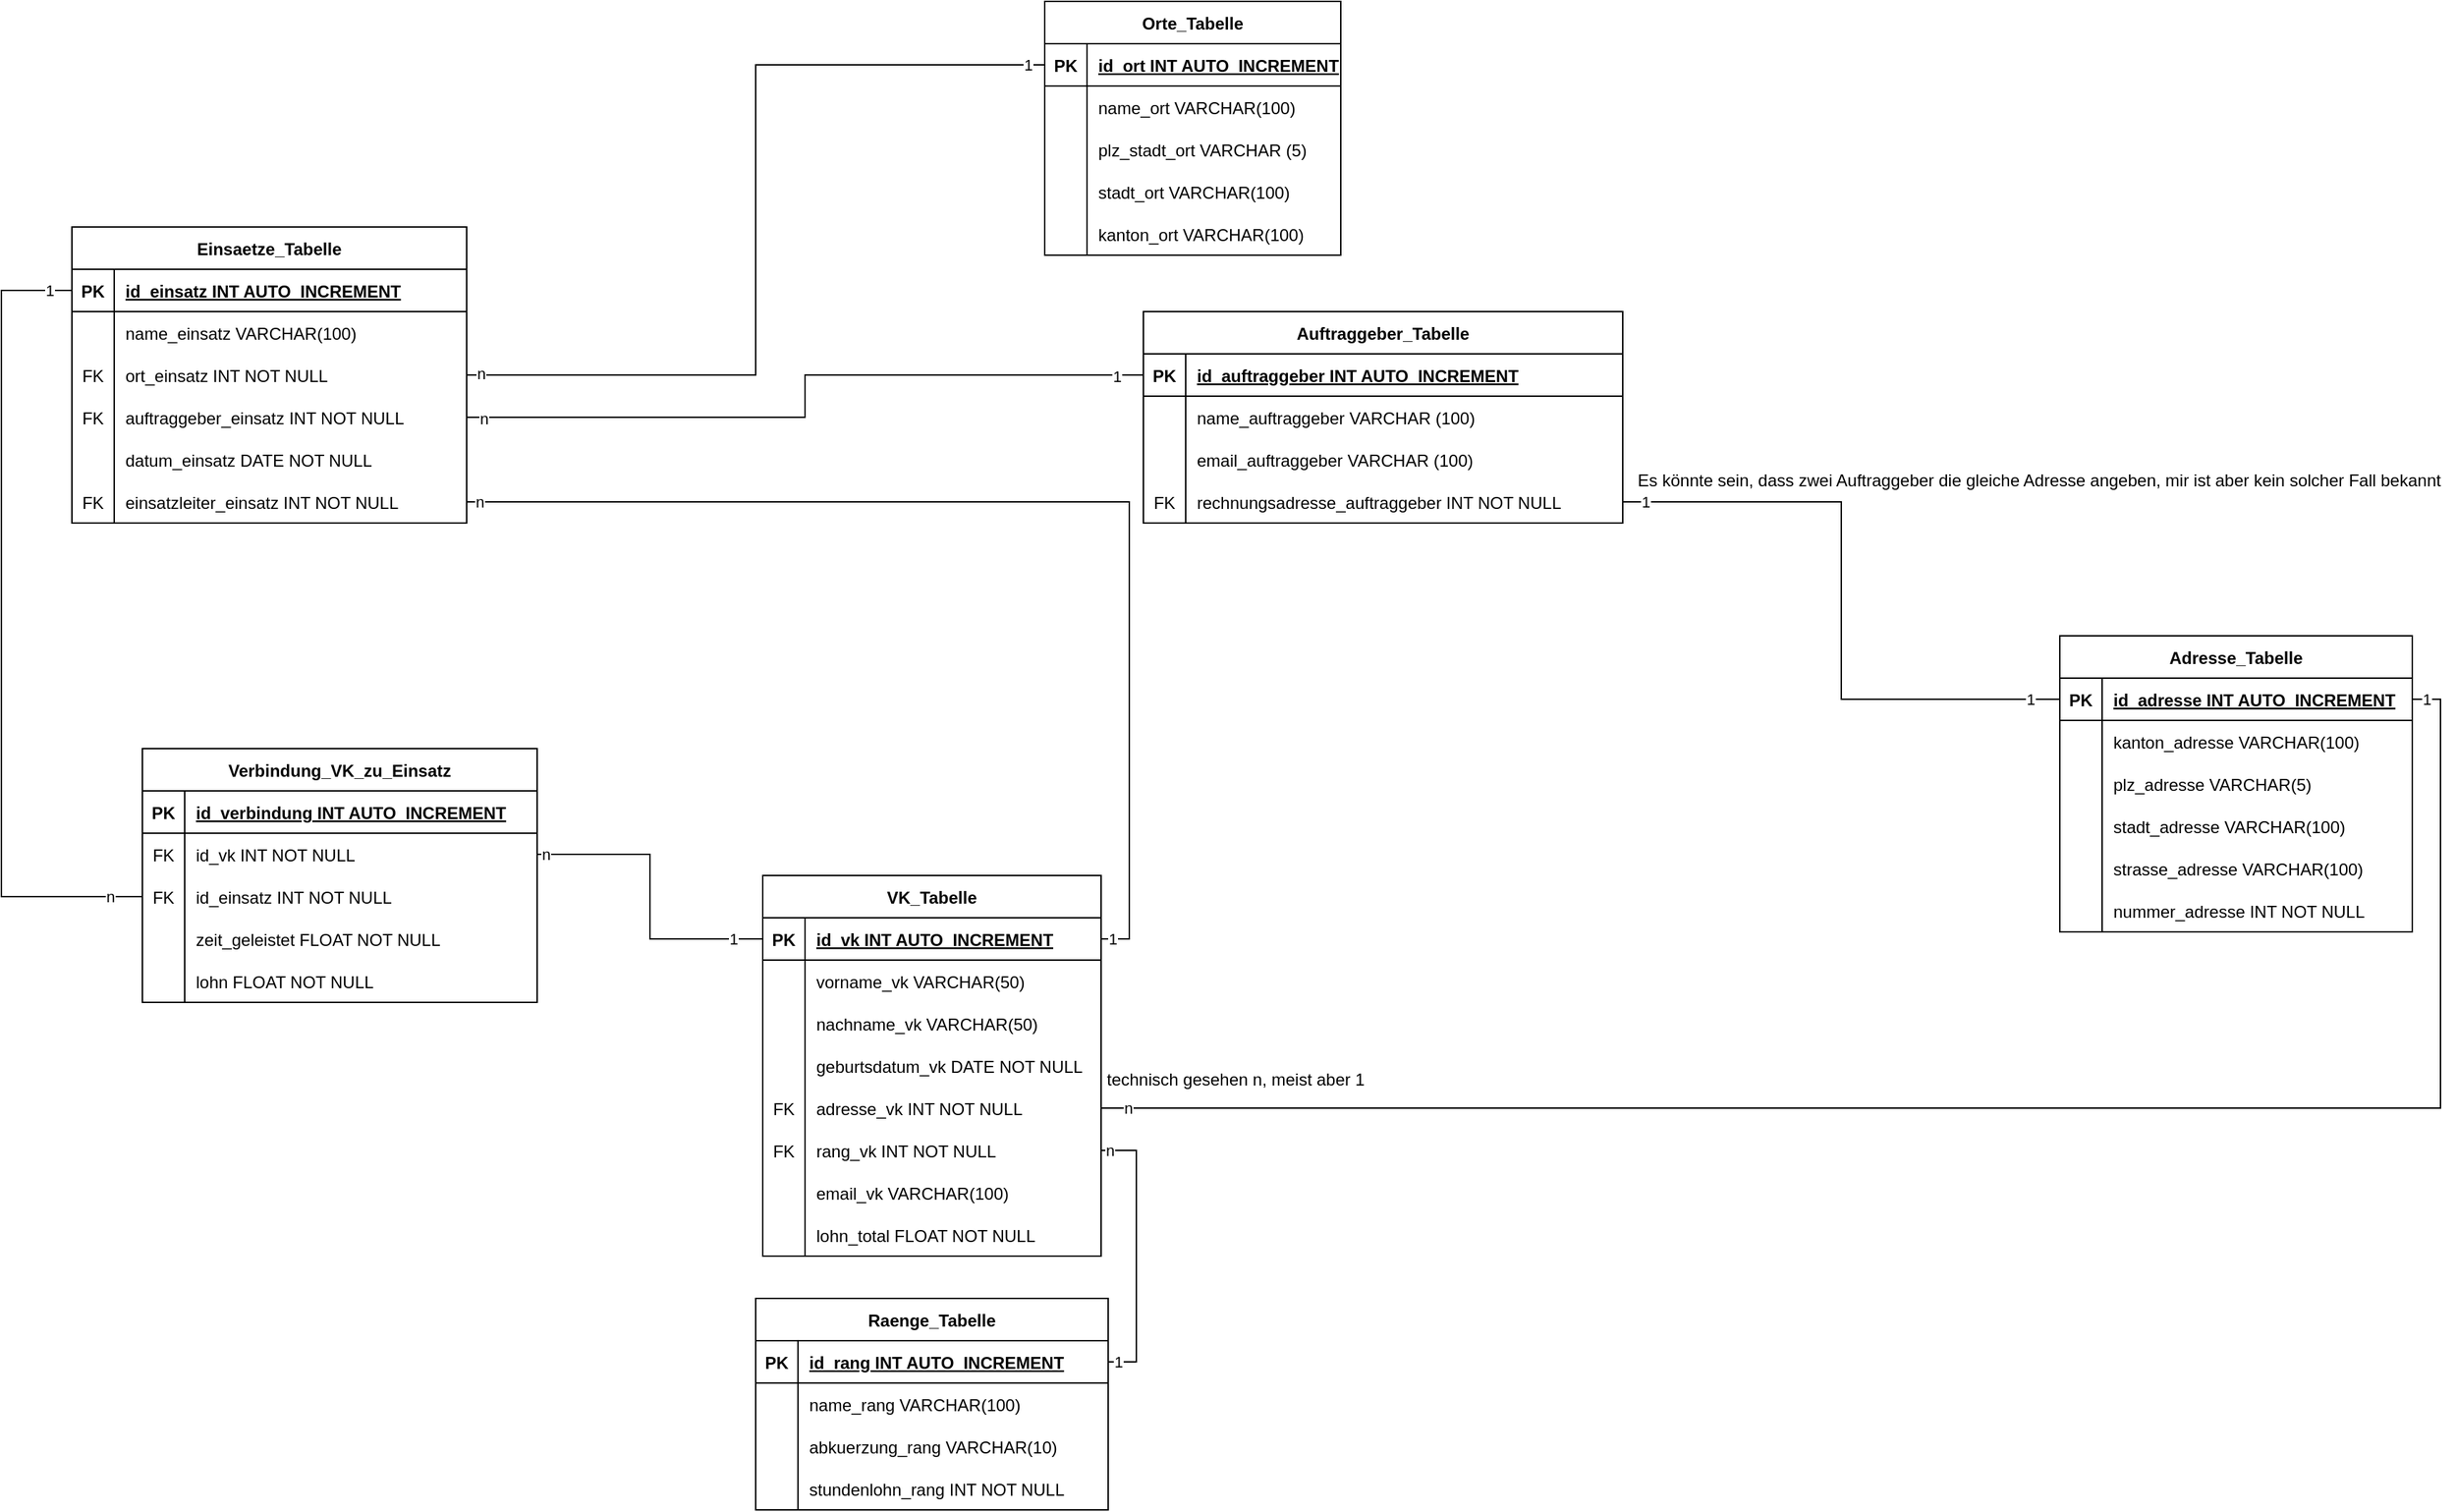 <mxfile version="20.6.1" type="device"><diagram id="R2lEEEUBdFMjLlhIrx00" name="Page-1"><mxGraphModel dx="1422" dy="794" grid="1" gridSize="10" guides="1" tooltips="1" connect="1" arrows="1" fold="1" page="1" pageScale="1" pageWidth="4681" pageHeight="3300" math="0" shadow="0" extFonts="Permanent Marker^https://fonts.googleapis.com/css?family=Permanent+Marker"><root><mxCell id="0"/><mxCell id="1" parent="0"/><mxCell id="id23W13B1p6ugP3tSp5j-1" value="Einsaetze_Tabelle" style="shape=table;startSize=30;container=1;collapsible=1;childLayout=tableLayout;fixedRows=1;rowLines=0;fontStyle=1;align=center;resizeLast=1;" parent="1" vertex="1"><mxGeometry x="140" y="570" width="280" height="210" as="geometry"/></mxCell><mxCell id="id23W13B1p6ugP3tSp5j-2" value="" style="shape=tableRow;horizontal=0;startSize=0;swimlaneHead=0;swimlaneBody=0;fillColor=none;collapsible=0;dropTarget=0;points=[[0,0.5],[1,0.5]];portConstraint=eastwest;top=0;left=0;right=0;bottom=1;" parent="id23W13B1p6ugP3tSp5j-1" vertex="1"><mxGeometry y="30" width="280" height="30" as="geometry"/></mxCell><mxCell id="id23W13B1p6ugP3tSp5j-3" value="PK" style="shape=partialRectangle;connectable=0;fillColor=none;top=0;left=0;bottom=0;right=0;fontStyle=1;overflow=hidden;" parent="id23W13B1p6ugP3tSp5j-2" vertex="1"><mxGeometry width="30" height="30" as="geometry"><mxRectangle width="30" height="30" as="alternateBounds"/></mxGeometry></mxCell><mxCell id="id23W13B1p6ugP3tSp5j-4" value="id_einsatz INT AUTO_INCREMENT" style="shape=partialRectangle;connectable=0;fillColor=none;top=0;left=0;bottom=0;right=0;align=left;spacingLeft=6;fontStyle=5;overflow=hidden;" parent="id23W13B1p6ugP3tSp5j-2" vertex="1"><mxGeometry x="30" width="250" height="30" as="geometry"><mxRectangle width="250" height="30" as="alternateBounds"/></mxGeometry></mxCell><mxCell id="id23W13B1p6ugP3tSp5j-5" value="" style="shape=tableRow;horizontal=0;startSize=0;swimlaneHead=0;swimlaneBody=0;fillColor=none;collapsible=0;dropTarget=0;points=[[0,0.5],[1,0.5]];portConstraint=eastwest;top=0;left=0;right=0;bottom=0;" parent="id23W13B1p6ugP3tSp5j-1" vertex="1"><mxGeometry y="60" width="280" height="30" as="geometry"/></mxCell><mxCell id="id23W13B1p6ugP3tSp5j-6" value="" style="shape=partialRectangle;connectable=0;fillColor=none;top=0;left=0;bottom=0;right=0;editable=1;overflow=hidden;" parent="id23W13B1p6ugP3tSp5j-5" vertex="1"><mxGeometry width="30" height="30" as="geometry"><mxRectangle width="30" height="30" as="alternateBounds"/></mxGeometry></mxCell><mxCell id="id23W13B1p6ugP3tSp5j-7" value="name_einsatz VARCHAR(100)" style="shape=partialRectangle;connectable=0;fillColor=none;top=0;left=0;bottom=0;right=0;align=left;spacingLeft=6;overflow=hidden;" parent="id23W13B1p6ugP3tSp5j-5" vertex="1"><mxGeometry x="30" width="250" height="30" as="geometry"><mxRectangle width="250" height="30" as="alternateBounds"/></mxGeometry></mxCell><mxCell id="id23W13B1p6ugP3tSp5j-8" value="" style="shape=tableRow;horizontal=0;startSize=0;swimlaneHead=0;swimlaneBody=0;fillColor=none;collapsible=0;dropTarget=0;points=[[0,0.5],[1,0.5]];portConstraint=eastwest;top=0;left=0;right=0;bottom=0;" parent="id23W13B1p6ugP3tSp5j-1" vertex="1"><mxGeometry y="90" width="280" height="30" as="geometry"/></mxCell><mxCell id="id23W13B1p6ugP3tSp5j-9" value="FK" style="shape=partialRectangle;connectable=0;fillColor=none;top=0;left=0;bottom=0;right=0;editable=1;overflow=hidden;" parent="id23W13B1p6ugP3tSp5j-8" vertex="1"><mxGeometry width="30" height="30" as="geometry"><mxRectangle width="30" height="30" as="alternateBounds"/></mxGeometry></mxCell><mxCell id="id23W13B1p6ugP3tSp5j-10" value="ort_einsatz INT NOT NULL" style="shape=partialRectangle;connectable=0;fillColor=none;top=0;left=0;bottom=0;right=0;align=left;spacingLeft=6;overflow=hidden;" parent="id23W13B1p6ugP3tSp5j-8" vertex="1"><mxGeometry x="30" width="250" height="30" as="geometry"><mxRectangle width="250" height="30" as="alternateBounds"/></mxGeometry></mxCell><mxCell id="id23W13B1p6ugP3tSp5j-11" value="" style="shape=tableRow;horizontal=0;startSize=0;swimlaneHead=0;swimlaneBody=0;fillColor=none;collapsible=0;dropTarget=0;points=[[0,0.5],[1,0.5]];portConstraint=eastwest;top=0;left=0;right=0;bottom=0;" parent="id23W13B1p6ugP3tSp5j-1" vertex="1"><mxGeometry y="120" width="280" height="30" as="geometry"/></mxCell><mxCell id="id23W13B1p6ugP3tSp5j-12" value="FK" style="shape=partialRectangle;connectable=0;fillColor=none;top=0;left=0;bottom=0;right=0;editable=1;overflow=hidden;" parent="id23W13B1p6ugP3tSp5j-11" vertex="1"><mxGeometry width="30" height="30" as="geometry"><mxRectangle width="30" height="30" as="alternateBounds"/></mxGeometry></mxCell><mxCell id="id23W13B1p6ugP3tSp5j-13" value="auftraggeber_einsatz INT NOT NULL" style="shape=partialRectangle;connectable=0;fillColor=none;top=0;left=0;bottom=0;right=0;align=left;spacingLeft=6;overflow=hidden;" parent="id23W13B1p6ugP3tSp5j-11" vertex="1"><mxGeometry x="30" width="250" height="30" as="geometry"><mxRectangle width="250" height="30" as="alternateBounds"/></mxGeometry></mxCell><mxCell id="id23W13B1p6ugP3tSp5j-30" value="" style="shape=tableRow;horizontal=0;startSize=0;swimlaneHead=0;swimlaneBody=0;fillColor=none;collapsible=0;dropTarget=0;points=[[0,0.5],[1,0.5]];portConstraint=eastwest;top=0;left=0;right=0;bottom=0;" parent="id23W13B1p6ugP3tSp5j-1" vertex="1"><mxGeometry y="150" width="280" height="30" as="geometry"/></mxCell><mxCell id="id23W13B1p6ugP3tSp5j-31" value="" style="shape=partialRectangle;connectable=0;fillColor=none;top=0;left=0;bottom=0;right=0;editable=1;overflow=hidden;" parent="id23W13B1p6ugP3tSp5j-30" vertex="1"><mxGeometry width="30" height="30" as="geometry"><mxRectangle width="30" height="30" as="alternateBounds"/></mxGeometry></mxCell><mxCell id="id23W13B1p6ugP3tSp5j-32" value="datum_einsatz DATE NOT NULL" style="shape=partialRectangle;connectable=0;fillColor=none;top=0;left=0;bottom=0;right=0;align=left;spacingLeft=6;overflow=hidden;" parent="id23W13B1p6ugP3tSp5j-30" vertex="1"><mxGeometry x="30" width="250" height="30" as="geometry"><mxRectangle width="250" height="30" as="alternateBounds"/></mxGeometry></mxCell><mxCell id="Qozk7kuyaRTu1K6FGJKb-1" value="" style="shape=tableRow;horizontal=0;startSize=0;swimlaneHead=0;swimlaneBody=0;fillColor=none;collapsible=0;dropTarget=0;points=[[0,0.5],[1,0.5]];portConstraint=eastwest;top=0;left=0;right=0;bottom=0;" parent="id23W13B1p6ugP3tSp5j-1" vertex="1"><mxGeometry y="180" width="280" height="30" as="geometry"/></mxCell><mxCell id="Qozk7kuyaRTu1K6FGJKb-2" value="FK" style="shape=partialRectangle;connectable=0;fillColor=none;top=0;left=0;bottom=0;right=0;editable=1;overflow=hidden;" parent="Qozk7kuyaRTu1K6FGJKb-1" vertex="1"><mxGeometry width="30" height="30" as="geometry"><mxRectangle width="30" height="30" as="alternateBounds"/></mxGeometry></mxCell><mxCell id="Qozk7kuyaRTu1K6FGJKb-3" value="einsatzleiter_einsatz INT NOT NULL" style="shape=partialRectangle;connectable=0;fillColor=none;top=0;left=0;bottom=0;right=0;align=left;spacingLeft=6;overflow=hidden;" parent="Qozk7kuyaRTu1K6FGJKb-1" vertex="1"><mxGeometry x="30" width="250" height="30" as="geometry"><mxRectangle width="250" height="30" as="alternateBounds"/></mxGeometry></mxCell><mxCell id="id23W13B1p6ugP3tSp5j-14" value="Orte_Tabelle" style="shape=table;startSize=30;container=1;collapsible=1;childLayout=tableLayout;fixedRows=1;rowLines=0;fontStyle=1;align=center;resizeLast=1;" parent="1" vertex="1"><mxGeometry x="830" y="410" width="210" height="180" as="geometry"/></mxCell><mxCell id="id23W13B1p6ugP3tSp5j-15" value="" style="shape=tableRow;horizontal=0;startSize=0;swimlaneHead=0;swimlaneBody=0;fillColor=none;collapsible=0;dropTarget=0;points=[[0,0.5],[1,0.5]];portConstraint=eastwest;top=0;left=0;right=0;bottom=1;" parent="id23W13B1p6ugP3tSp5j-14" vertex="1"><mxGeometry y="30" width="210" height="30" as="geometry"/></mxCell><mxCell id="id23W13B1p6ugP3tSp5j-16" value="PK" style="shape=partialRectangle;connectable=0;fillColor=none;top=0;left=0;bottom=0;right=0;fontStyle=1;overflow=hidden;" parent="id23W13B1p6ugP3tSp5j-15" vertex="1"><mxGeometry width="30" height="30" as="geometry"><mxRectangle width="30" height="30" as="alternateBounds"/></mxGeometry></mxCell><mxCell id="id23W13B1p6ugP3tSp5j-17" value="id_ort INT AUTO_INCREMENT" style="shape=partialRectangle;connectable=0;fillColor=none;top=0;left=0;bottom=0;right=0;align=left;spacingLeft=6;fontStyle=5;overflow=hidden;" parent="id23W13B1p6ugP3tSp5j-15" vertex="1"><mxGeometry x="30" width="180" height="30" as="geometry"><mxRectangle width="180" height="30" as="alternateBounds"/></mxGeometry></mxCell><mxCell id="id23W13B1p6ugP3tSp5j-18" value="" style="shape=tableRow;horizontal=0;startSize=0;swimlaneHead=0;swimlaneBody=0;fillColor=none;collapsible=0;dropTarget=0;points=[[0,0.5],[1,0.5]];portConstraint=eastwest;top=0;left=0;right=0;bottom=0;" parent="id23W13B1p6ugP3tSp5j-14" vertex="1"><mxGeometry y="60" width="210" height="30" as="geometry"/></mxCell><mxCell id="id23W13B1p6ugP3tSp5j-19" value="" style="shape=partialRectangle;connectable=0;fillColor=none;top=0;left=0;bottom=0;right=0;editable=1;overflow=hidden;" parent="id23W13B1p6ugP3tSp5j-18" vertex="1"><mxGeometry width="30" height="30" as="geometry"><mxRectangle width="30" height="30" as="alternateBounds"/></mxGeometry></mxCell><mxCell id="id23W13B1p6ugP3tSp5j-20" value="name_ort VARCHAR(100)" style="shape=partialRectangle;connectable=0;fillColor=none;top=0;left=0;bottom=0;right=0;align=left;spacingLeft=6;overflow=hidden;" parent="id23W13B1p6ugP3tSp5j-18" vertex="1"><mxGeometry x="30" width="180" height="30" as="geometry"><mxRectangle width="180" height="30" as="alternateBounds"/></mxGeometry></mxCell><mxCell id="jAB78YDKoBxmfqItkRWe-43" value="" style="shape=tableRow;horizontal=0;startSize=0;swimlaneHead=0;swimlaneBody=0;fillColor=none;collapsible=0;dropTarget=0;points=[[0,0.5],[1,0.5]];portConstraint=eastwest;top=0;left=0;right=0;bottom=0;" parent="id23W13B1p6ugP3tSp5j-14" vertex="1"><mxGeometry y="90" width="210" height="30" as="geometry"/></mxCell><mxCell id="jAB78YDKoBxmfqItkRWe-44" value="" style="shape=partialRectangle;connectable=0;fillColor=none;top=0;left=0;bottom=0;right=0;editable=1;overflow=hidden;" parent="jAB78YDKoBxmfqItkRWe-43" vertex="1"><mxGeometry width="30" height="30" as="geometry"><mxRectangle width="30" height="30" as="alternateBounds"/></mxGeometry></mxCell><mxCell id="jAB78YDKoBxmfqItkRWe-45" value="plz_stadt_ort VARCHAR (5)" style="shape=partialRectangle;connectable=0;fillColor=none;top=0;left=0;bottom=0;right=0;align=left;spacingLeft=6;overflow=hidden;" parent="jAB78YDKoBxmfqItkRWe-43" vertex="1"><mxGeometry x="30" width="180" height="30" as="geometry"><mxRectangle width="180" height="30" as="alternateBounds"/></mxGeometry></mxCell><mxCell id="id23W13B1p6ugP3tSp5j-21" value="" style="shape=tableRow;horizontal=0;startSize=0;swimlaneHead=0;swimlaneBody=0;fillColor=none;collapsible=0;dropTarget=0;points=[[0,0.5],[1,0.5]];portConstraint=eastwest;top=0;left=0;right=0;bottom=0;" parent="id23W13B1p6ugP3tSp5j-14" vertex="1"><mxGeometry y="120" width="210" height="30" as="geometry"/></mxCell><mxCell id="id23W13B1p6ugP3tSp5j-22" value="" style="shape=partialRectangle;connectable=0;fillColor=none;top=0;left=0;bottom=0;right=0;editable=1;overflow=hidden;" parent="id23W13B1p6ugP3tSp5j-21" vertex="1"><mxGeometry width="30" height="30" as="geometry"><mxRectangle width="30" height="30" as="alternateBounds"/></mxGeometry></mxCell><mxCell id="id23W13B1p6ugP3tSp5j-23" value="stadt_ort VARCHAR(100)" style="shape=partialRectangle;connectable=0;fillColor=none;top=0;left=0;bottom=0;right=0;align=left;spacingLeft=6;overflow=hidden;" parent="id23W13B1p6ugP3tSp5j-21" vertex="1"><mxGeometry x="30" width="180" height="30" as="geometry"><mxRectangle width="180" height="30" as="alternateBounds"/></mxGeometry></mxCell><mxCell id="id23W13B1p6ugP3tSp5j-24" value="" style="shape=tableRow;horizontal=0;startSize=0;swimlaneHead=0;swimlaneBody=0;fillColor=none;collapsible=0;dropTarget=0;points=[[0,0.5],[1,0.5]];portConstraint=eastwest;top=0;left=0;right=0;bottom=0;" parent="id23W13B1p6ugP3tSp5j-14" vertex="1"><mxGeometry y="150" width="210" height="30" as="geometry"/></mxCell><mxCell id="id23W13B1p6ugP3tSp5j-25" value="" style="shape=partialRectangle;connectable=0;fillColor=none;top=0;left=0;bottom=0;right=0;editable=1;overflow=hidden;" parent="id23W13B1p6ugP3tSp5j-24" vertex="1"><mxGeometry width="30" height="30" as="geometry"><mxRectangle width="30" height="30" as="alternateBounds"/></mxGeometry></mxCell><mxCell id="id23W13B1p6ugP3tSp5j-26" value="kanton_ort VARCHAR(100)" style="shape=partialRectangle;connectable=0;fillColor=none;top=0;left=0;bottom=0;right=0;align=left;spacingLeft=6;overflow=hidden;" parent="id23W13B1p6ugP3tSp5j-24" vertex="1"><mxGeometry x="30" width="180" height="30" as="geometry"><mxRectangle width="180" height="30" as="alternateBounds"/></mxGeometry></mxCell><mxCell id="id23W13B1p6ugP3tSp5j-33" value="Auftraggeber_Tabelle" style="shape=table;startSize=30;container=1;collapsible=1;childLayout=tableLayout;fixedRows=1;rowLines=0;fontStyle=1;align=center;resizeLast=1;" parent="1" vertex="1"><mxGeometry x="900" y="630" width="340" height="150" as="geometry"/></mxCell><mxCell id="id23W13B1p6ugP3tSp5j-34" value="" style="shape=tableRow;horizontal=0;startSize=0;swimlaneHead=0;swimlaneBody=0;fillColor=none;collapsible=0;dropTarget=0;points=[[0,0.5],[1,0.5]];portConstraint=eastwest;top=0;left=0;right=0;bottom=1;" parent="id23W13B1p6ugP3tSp5j-33" vertex="1"><mxGeometry y="30" width="340" height="30" as="geometry"/></mxCell><mxCell id="id23W13B1p6ugP3tSp5j-35" value="PK" style="shape=partialRectangle;connectable=0;fillColor=none;top=0;left=0;bottom=0;right=0;fontStyle=1;overflow=hidden;" parent="id23W13B1p6ugP3tSp5j-34" vertex="1"><mxGeometry width="30" height="30" as="geometry"><mxRectangle width="30" height="30" as="alternateBounds"/></mxGeometry></mxCell><mxCell id="id23W13B1p6ugP3tSp5j-36" value="id_auftraggeber INT AUTO_INCREMENT" style="shape=partialRectangle;connectable=0;fillColor=none;top=0;left=0;bottom=0;right=0;align=left;spacingLeft=6;fontStyle=5;overflow=hidden;" parent="id23W13B1p6ugP3tSp5j-34" vertex="1"><mxGeometry x="30" width="310" height="30" as="geometry"><mxRectangle width="310" height="30" as="alternateBounds"/></mxGeometry></mxCell><mxCell id="id23W13B1p6ugP3tSp5j-37" value="" style="shape=tableRow;horizontal=0;startSize=0;swimlaneHead=0;swimlaneBody=0;fillColor=none;collapsible=0;dropTarget=0;points=[[0,0.5],[1,0.5]];portConstraint=eastwest;top=0;left=0;right=0;bottom=0;" parent="id23W13B1p6ugP3tSp5j-33" vertex="1"><mxGeometry y="60" width="340" height="30" as="geometry"/></mxCell><mxCell id="id23W13B1p6ugP3tSp5j-38" value="" style="shape=partialRectangle;connectable=0;fillColor=none;top=0;left=0;bottom=0;right=0;editable=1;overflow=hidden;" parent="id23W13B1p6ugP3tSp5j-37" vertex="1"><mxGeometry width="30" height="30" as="geometry"><mxRectangle width="30" height="30" as="alternateBounds"/></mxGeometry></mxCell><mxCell id="id23W13B1p6ugP3tSp5j-39" value="name_auftraggeber VARCHAR (100)" style="shape=partialRectangle;connectable=0;fillColor=none;top=0;left=0;bottom=0;right=0;align=left;spacingLeft=6;overflow=hidden;" parent="id23W13B1p6ugP3tSp5j-37" vertex="1"><mxGeometry x="30" width="310" height="30" as="geometry"><mxRectangle width="310" height="30" as="alternateBounds"/></mxGeometry></mxCell><mxCell id="id23W13B1p6ugP3tSp5j-40" value="" style="shape=tableRow;horizontal=0;startSize=0;swimlaneHead=0;swimlaneBody=0;fillColor=none;collapsible=0;dropTarget=0;points=[[0,0.5],[1,0.5]];portConstraint=eastwest;top=0;left=0;right=0;bottom=0;" parent="id23W13B1p6ugP3tSp5j-33" vertex="1"><mxGeometry y="90" width="340" height="30" as="geometry"/></mxCell><mxCell id="id23W13B1p6ugP3tSp5j-41" value="" style="shape=partialRectangle;connectable=0;fillColor=none;top=0;left=0;bottom=0;right=0;editable=1;overflow=hidden;" parent="id23W13B1p6ugP3tSp5j-40" vertex="1"><mxGeometry width="30" height="30" as="geometry"><mxRectangle width="30" height="30" as="alternateBounds"/></mxGeometry></mxCell><mxCell id="id23W13B1p6ugP3tSp5j-42" value="email_auftraggeber VARCHAR (100)" style="shape=partialRectangle;connectable=0;fillColor=none;top=0;left=0;bottom=0;right=0;align=left;spacingLeft=6;overflow=hidden;" parent="id23W13B1p6ugP3tSp5j-40" vertex="1"><mxGeometry x="30" width="310" height="30" as="geometry"><mxRectangle width="310" height="30" as="alternateBounds"/></mxGeometry></mxCell><mxCell id="id23W13B1p6ugP3tSp5j-43" value="" style="shape=tableRow;horizontal=0;startSize=0;swimlaneHead=0;swimlaneBody=0;fillColor=none;collapsible=0;dropTarget=0;points=[[0,0.5],[1,0.5]];portConstraint=eastwest;top=0;left=0;right=0;bottom=0;" parent="id23W13B1p6ugP3tSp5j-33" vertex="1"><mxGeometry y="120" width="340" height="30" as="geometry"/></mxCell><mxCell id="id23W13B1p6ugP3tSp5j-44" value="FK" style="shape=partialRectangle;connectable=0;fillColor=none;top=0;left=0;bottom=0;right=0;editable=1;overflow=hidden;" parent="id23W13B1p6ugP3tSp5j-43" vertex="1"><mxGeometry width="30" height="30" as="geometry"><mxRectangle width="30" height="30" as="alternateBounds"/></mxGeometry></mxCell><mxCell id="id23W13B1p6ugP3tSp5j-45" value="rechnungsadresse_auftraggeber INT NOT NULL" style="shape=partialRectangle;connectable=0;fillColor=none;top=0;left=0;bottom=0;right=0;align=left;spacingLeft=6;overflow=hidden;" parent="id23W13B1p6ugP3tSp5j-43" vertex="1"><mxGeometry x="30" width="310" height="30" as="geometry"><mxRectangle width="310" height="30" as="alternateBounds"/></mxGeometry></mxCell><mxCell id="id23W13B1p6ugP3tSp5j-46" style="edgeStyle=orthogonalEdgeStyle;rounded=0;orthogonalLoop=1;jettySize=auto;html=1;exitX=1;exitY=0.5;exitDx=0;exitDy=0;entryX=0;entryY=0.5;entryDx=0;entryDy=0;endArrow=none;endFill=0;" parent="1" source="id23W13B1p6ugP3tSp5j-8" target="id23W13B1p6ugP3tSp5j-15" edge="1"><mxGeometry relative="1" as="geometry"/></mxCell><mxCell id="bnBIXjgkqMtTzXSvyP4k-1" value="n" style="edgeLabel;html=1;align=center;verticalAlign=middle;resizable=0;points=[];" parent="id23W13B1p6ugP3tSp5j-46" vertex="1" connectable="0"><mxGeometry x="-0.908" y="1" relative="1" as="geometry"><mxPoint x="-19" as="offset"/></mxGeometry></mxCell><mxCell id="bnBIXjgkqMtTzXSvyP4k-3" value="1" style="edgeLabel;html=1;align=center;verticalAlign=middle;resizable=0;points=[];" parent="id23W13B1p6ugP3tSp5j-46" vertex="1" connectable="0"><mxGeometry x="0.961" relative="1" as="geometry"><mxPoint as="offset"/></mxGeometry></mxCell><mxCell id="id23W13B1p6ugP3tSp5j-47" style="edgeStyle=orthogonalEdgeStyle;rounded=0;orthogonalLoop=1;jettySize=auto;html=1;exitX=1;exitY=0.5;exitDx=0;exitDy=0;entryX=0;entryY=0.5;entryDx=0;entryDy=0;endArrow=none;endFill=0;" parent="1" source="id23W13B1p6ugP3tSp5j-11" target="id23W13B1p6ugP3tSp5j-34" edge="1"><mxGeometry relative="1" as="geometry"/></mxCell><mxCell id="bnBIXjgkqMtTzXSvyP4k-4" value="1" style="edgeLabel;html=1;align=center;verticalAlign=middle;resizable=0;points=[];" parent="id23W13B1p6ugP3tSp5j-47" vertex="1" connectable="0"><mxGeometry x="0.926" y="-1" relative="1" as="geometry"><mxPoint as="offset"/></mxGeometry></mxCell><mxCell id="bnBIXjgkqMtTzXSvyP4k-5" value="n" style="edgeLabel;html=1;align=center;verticalAlign=middle;resizable=0;points=[];" parent="id23W13B1p6ugP3tSp5j-47" vertex="1" connectable="0"><mxGeometry x="-0.953" y="-1" relative="1" as="geometry"><mxPoint as="offset"/></mxGeometry></mxCell><mxCell id="id23W13B1p6ugP3tSp5j-48" value="Adresse_Tabelle" style="shape=table;startSize=30;container=1;collapsible=1;childLayout=tableLayout;fixedRows=1;rowLines=0;fontStyle=1;align=center;resizeLast=1;" parent="1" vertex="1"><mxGeometry x="1550" y="860" width="250" height="210" as="geometry"/></mxCell><mxCell id="id23W13B1p6ugP3tSp5j-49" value="" style="shape=tableRow;horizontal=0;startSize=0;swimlaneHead=0;swimlaneBody=0;fillColor=none;collapsible=0;dropTarget=0;points=[[0,0.5],[1,0.5]];portConstraint=eastwest;top=0;left=0;right=0;bottom=1;" parent="id23W13B1p6ugP3tSp5j-48" vertex="1"><mxGeometry y="30" width="250" height="30" as="geometry"/></mxCell><mxCell id="id23W13B1p6ugP3tSp5j-50" value="PK" style="shape=partialRectangle;connectable=0;fillColor=none;top=0;left=0;bottom=0;right=0;fontStyle=1;overflow=hidden;" parent="id23W13B1p6ugP3tSp5j-49" vertex="1"><mxGeometry width="30" height="30" as="geometry"><mxRectangle width="30" height="30" as="alternateBounds"/></mxGeometry></mxCell><mxCell id="id23W13B1p6ugP3tSp5j-51" value="id_adresse INT AUTO_INCREMENT" style="shape=partialRectangle;connectable=0;fillColor=none;top=0;left=0;bottom=0;right=0;align=left;spacingLeft=6;fontStyle=5;overflow=hidden;" parent="id23W13B1p6ugP3tSp5j-49" vertex="1"><mxGeometry x="30" width="220" height="30" as="geometry"><mxRectangle width="220" height="30" as="alternateBounds"/></mxGeometry></mxCell><mxCell id="id23W13B1p6ugP3tSp5j-52" value="" style="shape=tableRow;horizontal=0;startSize=0;swimlaneHead=0;swimlaneBody=0;fillColor=none;collapsible=0;dropTarget=0;points=[[0,0.5],[1,0.5]];portConstraint=eastwest;top=0;left=0;right=0;bottom=0;" parent="id23W13B1p6ugP3tSp5j-48" vertex="1"><mxGeometry y="60" width="250" height="30" as="geometry"/></mxCell><mxCell id="id23W13B1p6ugP3tSp5j-53" value="" style="shape=partialRectangle;connectable=0;fillColor=none;top=0;left=0;bottom=0;right=0;editable=1;overflow=hidden;" parent="id23W13B1p6ugP3tSp5j-52" vertex="1"><mxGeometry width="30" height="30" as="geometry"><mxRectangle width="30" height="30" as="alternateBounds"/></mxGeometry></mxCell><mxCell id="id23W13B1p6ugP3tSp5j-54" value="kanton_adresse VARCHAR(100)" style="shape=partialRectangle;connectable=0;fillColor=none;top=0;left=0;bottom=0;right=0;align=left;spacingLeft=6;overflow=hidden;" parent="id23W13B1p6ugP3tSp5j-52" vertex="1"><mxGeometry x="30" width="220" height="30" as="geometry"><mxRectangle width="220" height="30" as="alternateBounds"/></mxGeometry></mxCell><mxCell id="cgTtgTOKJl7Zj4lJGbeB-1" value="" style="shape=tableRow;horizontal=0;startSize=0;swimlaneHead=0;swimlaneBody=0;fillColor=none;collapsible=0;dropTarget=0;points=[[0,0.5],[1,0.5]];portConstraint=eastwest;top=0;left=0;right=0;bottom=0;" parent="id23W13B1p6ugP3tSp5j-48" vertex="1"><mxGeometry y="90" width="250" height="30" as="geometry"/></mxCell><mxCell id="cgTtgTOKJl7Zj4lJGbeB-2" value="" style="shape=partialRectangle;connectable=0;fillColor=none;top=0;left=0;bottom=0;right=0;editable=1;overflow=hidden;" parent="cgTtgTOKJl7Zj4lJGbeB-1" vertex="1"><mxGeometry width="30" height="30" as="geometry"><mxRectangle width="30" height="30" as="alternateBounds"/></mxGeometry></mxCell><mxCell id="cgTtgTOKJl7Zj4lJGbeB-3" value="plz_adresse VARCHAR(5)" style="shape=partialRectangle;connectable=0;fillColor=none;top=0;left=0;bottom=0;right=0;align=left;spacingLeft=6;overflow=hidden;" parent="cgTtgTOKJl7Zj4lJGbeB-1" vertex="1"><mxGeometry x="30" width="220" height="30" as="geometry"><mxRectangle width="220" height="30" as="alternateBounds"/></mxGeometry></mxCell><mxCell id="id23W13B1p6ugP3tSp5j-55" value="" style="shape=tableRow;horizontal=0;startSize=0;swimlaneHead=0;swimlaneBody=0;fillColor=none;collapsible=0;dropTarget=0;points=[[0,0.5],[1,0.5]];portConstraint=eastwest;top=0;left=0;right=0;bottom=0;" parent="id23W13B1p6ugP3tSp5j-48" vertex="1"><mxGeometry y="120" width="250" height="30" as="geometry"/></mxCell><mxCell id="id23W13B1p6ugP3tSp5j-56" value="" style="shape=partialRectangle;connectable=0;fillColor=none;top=0;left=0;bottom=0;right=0;editable=1;overflow=hidden;" parent="id23W13B1p6ugP3tSp5j-55" vertex="1"><mxGeometry width="30" height="30" as="geometry"><mxRectangle width="30" height="30" as="alternateBounds"/></mxGeometry></mxCell><mxCell id="id23W13B1p6ugP3tSp5j-57" value="stadt_adresse VARCHAR(100)" style="shape=partialRectangle;connectable=0;fillColor=none;top=0;left=0;bottom=0;right=0;align=left;spacingLeft=6;overflow=hidden;" parent="id23W13B1p6ugP3tSp5j-55" vertex="1"><mxGeometry x="30" width="220" height="30" as="geometry"><mxRectangle width="220" height="30" as="alternateBounds"/></mxGeometry></mxCell><mxCell id="id23W13B1p6ugP3tSp5j-58" value="" style="shape=tableRow;horizontal=0;startSize=0;swimlaneHead=0;swimlaneBody=0;fillColor=none;collapsible=0;dropTarget=0;points=[[0,0.5],[1,0.5]];portConstraint=eastwest;top=0;left=0;right=0;bottom=0;" parent="id23W13B1p6ugP3tSp5j-48" vertex="1"><mxGeometry y="150" width="250" height="30" as="geometry"/></mxCell><mxCell id="id23W13B1p6ugP3tSp5j-59" value="" style="shape=partialRectangle;connectable=0;fillColor=none;top=0;left=0;bottom=0;right=0;editable=1;overflow=hidden;" parent="id23W13B1p6ugP3tSp5j-58" vertex="1"><mxGeometry width="30" height="30" as="geometry"><mxRectangle width="30" height="30" as="alternateBounds"/></mxGeometry></mxCell><mxCell id="id23W13B1p6ugP3tSp5j-60" value="strasse_adresse VARCHAR(100)" style="shape=partialRectangle;connectable=0;fillColor=none;top=0;left=0;bottom=0;right=0;align=left;spacingLeft=6;overflow=hidden;" parent="id23W13B1p6ugP3tSp5j-58" vertex="1"><mxGeometry x="30" width="220" height="30" as="geometry"><mxRectangle width="220" height="30" as="alternateBounds"/></mxGeometry></mxCell><mxCell id="id23W13B1p6ugP3tSp5j-64" value="" style="shape=tableRow;horizontal=0;startSize=0;swimlaneHead=0;swimlaneBody=0;fillColor=none;collapsible=0;dropTarget=0;points=[[0,0.5],[1,0.5]];portConstraint=eastwest;top=0;left=0;right=0;bottom=0;" parent="id23W13B1p6ugP3tSp5j-48" vertex="1"><mxGeometry y="180" width="250" height="30" as="geometry"/></mxCell><mxCell id="id23W13B1p6ugP3tSp5j-65" value="" style="shape=partialRectangle;connectable=0;fillColor=none;top=0;left=0;bottom=0;right=0;editable=1;overflow=hidden;" parent="id23W13B1p6ugP3tSp5j-64" vertex="1"><mxGeometry width="30" height="30" as="geometry"><mxRectangle width="30" height="30" as="alternateBounds"/></mxGeometry></mxCell><mxCell id="id23W13B1p6ugP3tSp5j-66" value="nummer_adresse INT NOT NULL" style="shape=partialRectangle;connectable=0;fillColor=none;top=0;left=0;bottom=0;right=0;align=left;spacingLeft=6;overflow=hidden;" parent="id23W13B1p6ugP3tSp5j-64" vertex="1"><mxGeometry x="30" width="220" height="30" as="geometry"><mxRectangle width="220" height="30" as="alternateBounds"/></mxGeometry></mxCell><mxCell id="id23W13B1p6ugP3tSp5j-67" style="edgeStyle=orthogonalEdgeStyle;rounded=0;orthogonalLoop=1;jettySize=auto;html=1;exitX=1;exitY=0.5;exitDx=0;exitDy=0;entryX=0;entryY=0.5;entryDx=0;entryDy=0;endArrow=none;endFill=0;" parent="1" source="id23W13B1p6ugP3tSp5j-43" target="id23W13B1p6ugP3tSp5j-49" edge="1"><mxGeometry relative="1" as="geometry"/></mxCell><mxCell id="bnBIXjgkqMtTzXSvyP4k-12" value="1" style="edgeLabel;html=1;align=center;verticalAlign=middle;resizable=0;points=[];" parent="id23W13B1p6ugP3tSp5j-67" vertex="1" connectable="0"><mxGeometry x="0.904" relative="1" as="geometry"><mxPoint as="offset"/></mxGeometry></mxCell><mxCell id="bnBIXjgkqMtTzXSvyP4k-18" value="1" style="edgeLabel;html=1;align=center;verticalAlign=middle;resizable=0;points=[];" parent="id23W13B1p6ugP3tSp5j-67" vertex="1" connectable="0"><mxGeometry x="-0.929" relative="1" as="geometry"><mxPoint as="offset"/></mxGeometry></mxCell><mxCell id="id23W13B1p6ugP3tSp5j-109" value="VK_Tabelle" style="shape=table;startSize=30;container=1;collapsible=1;childLayout=tableLayout;fixedRows=1;rowLines=0;fontStyle=1;align=center;resizeLast=1;" parent="1" vertex="1"><mxGeometry x="630" y="1030" width="240" height="270" as="geometry"/></mxCell><mxCell id="id23W13B1p6ugP3tSp5j-110" value="" style="shape=tableRow;horizontal=0;startSize=0;swimlaneHead=0;swimlaneBody=0;fillColor=none;collapsible=0;dropTarget=0;points=[[0,0.5],[1,0.5]];portConstraint=eastwest;top=0;left=0;right=0;bottom=1;" parent="id23W13B1p6ugP3tSp5j-109" vertex="1"><mxGeometry y="30" width="240" height="30" as="geometry"/></mxCell><mxCell id="id23W13B1p6ugP3tSp5j-111" value="PK" style="shape=partialRectangle;connectable=0;fillColor=none;top=0;left=0;bottom=0;right=0;fontStyle=1;overflow=hidden;" parent="id23W13B1p6ugP3tSp5j-110" vertex="1"><mxGeometry width="30" height="30" as="geometry"><mxRectangle width="30" height="30" as="alternateBounds"/></mxGeometry></mxCell><mxCell id="id23W13B1p6ugP3tSp5j-112" value="id_vk INT AUTO_INCREMENT" style="shape=partialRectangle;connectable=0;fillColor=none;top=0;left=0;bottom=0;right=0;align=left;spacingLeft=6;fontStyle=5;overflow=hidden;" parent="id23W13B1p6ugP3tSp5j-110" vertex="1"><mxGeometry x="30" width="210" height="30" as="geometry"><mxRectangle width="210" height="30" as="alternateBounds"/></mxGeometry></mxCell><mxCell id="id23W13B1p6ugP3tSp5j-113" value="" style="shape=tableRow;horizontal=0;startSize=0;swimlaneHead=0;swimlaneBody=0;fillColor=none;collapsible=0;dropTarget=0;points=[[0,0.5],[1,0.5]];portConstraint=eastwest;top=0;left=0;right=0;bottom=0;" parent="id23W13B1p6ugP3tSp5j-109" vertex="1"><mxGeometry y="60" width="240" height="30" as="geometry"/></mxCell><mxCell id="id23W13B1p6ugP3tSp5j-114" value="" style="shape=partialRectangle;connectable=0;fillColor=none;top=0;left=0;bottom=0;right=0;editable=1;overflow=hidden;" parent="id23W13B1p6ugP3tSp5j-113" vertex="1"><mxGeometry width="30" height="30" as="geometry"><mxRectangle width="30" height="30" as="alternateBounds"/></mxGeometry></mxCell><mxCell id="id23W13B1p6ugP3tSp5j-115" value="vorname_vk VARCHAR(50)" style="shape=partialRectangle;connectable=0;fillColor=none;top=0;left=0;bottom=0;right=0;align=left;spacingLeft=6;overflow=hidden;" parent="id23W13B1p6ugP3tSp5j-113" vertex="1"><mxGeometry x="30" width="210" height="30" as="geometry"><mxRectangle width="210" height="30" as="alternateBounds"/></mxGeometry></mxCell><mxCell id="cgTtgTOKJl7Zj4lJGbeB-4" value="" style="shape=tableRow;horizontal=0;startSize=0;swimlaneHead=0;swimlaneBody=0;fillColor=none;collapsible=0;dropTarget=0;points=[[0,0.5],[1,0.5]];portConstraint=eastwest;top=0;left=0;right=0;bottom=0;" parent="id23W13B1p6ugP3tSp5j-109" vertex="1"><mxGeometry y="90" width="240" height="30" as="geometry"/></mxCell><mxCell id="cgTtgTOKJl7Zj4lJGbeB-5" value="" style="shape=partialRectangle;connectable=0;fillColor=none;top=0;left=0;bottom=0;right=0;editable=1;overflow=hidden;" parent="cgTtgTOKJl7Zj4lJGbeB-4" vertex="1"><mxGeometry width="30" height="30" as="geometry"><mxRectangle width="30" height="30" as="alternateBounds"/></mxGeometry></mxCell><mxCell id="cgTtgTOKJl7Zj4lJGbeB-6" value="nachname_vk VARCHAR(50)" style="shape=partialRectangle;connectable=0;fillColor=none;top=0;left=0;bottom=0;right=0;align=left;spacingLeft=6;overflow=hidden;" parent="cgTtgTOKJl7Zj4lJGbeB-4" vertex="1"><mxGeometry x="30" width="210" height="30" as="geometry"><mxRectangle width="210" height="30" as="alternateBounds"/></mxGeometry></mxCell><mxCell id="id23W13B1p6ugP3tSp5j-116" value="" style="shape=tableRow;horizontal=0;startSize=0;swimlaneHead=0;swimlaneBody=0;fillColor=none;collapsible=0;dropTarget=0;points=[[0,0.5],[1,0.5]];portConstraint=eastwest;top=0;left=0;right=0;bottom=0;" parent="id23W13B1p6ugP3tSp5j-109" vertex="1"><mxGeometry y="120" width="240" height="30" as="geometry"/></mxCell><mxCell id="id23W13B1p6ugP3tSp5j-117" value="" style="shape=partialRectangle;connectable=0;fillColor=none;top=0;left=0;bottom=0;right=0;editable=1;overflow=hidden;" parent="id23W13B1p6ugP3tSp5j-116" vertex="1"><mxGeometry width="30" height="30" as="geometry"><mxRectangle width="30" height="30" as="alternateBounds"/></mxGeometry></mxCell><mxCell id="id23W13B1p6ugP3tSp5j-118" value="geburtsdatum_vk DATE NOT NULL" style="shape=partialRectangle;connectable=0;fillColor=none;top=0;left=0;bottom=0;right=0;align=left;spacingLeft=6;overflow=hidden;" parent="id23W13B1p6ugP3tSp5j-116" vertex="1"><mxGeometry x="30" width="210" height="30" as="geometry"><mxRectangle width="210" height="30" as="alternateBounds"/></mxGeometry></mxCell><mxCell id="id23W13B1p6ugP3tSp5j-119" value="" style="shape=tableRow;horizontal=0;startSize=0;swimlaneHead=0;swimlaneBody=0;fillColor=none;collapsible=0;dropTarget=0;points=[[0,0.5],[1,0.5]];portConstraint=eastwest;top=0;left=0;right=0;bottom=0;" parent="id23W13B1p6ugP3tSp5j-109" vertex="1"><mxGeometry y="150" width="240" height="30" as="geometry"/></mxCell><mxCell id="id23W13B1p6ugP3tSp5j-120" value="FK" style="shape=partialRectangle;connectable=0;fillColor=none;top=0;left=0;bottom=0;right=0;editable=1;overflow=hidden;" parent="id23W13B1p6ugP3tSp5j-119" vertex="1"><mxGeometry width="30" height="30" as="geometry"><mxRectangle width="30" height="30" as="alternateBounds"/></mxGeometry></mxCell><mxCell id="id23W13B1p6ugP3tSp5j-121" value="adresse_vk INT NOT NULL" style="shape=partialRectangle;connectable=0;fillColor=none;top=0;left=0;bottom=0;right=0;align=left;spacingLeft=6;overflow=hidden;" parent="id23W13B1p6ugP3tSp5j-119" vertex="1"><mxGeometry x="30" width="210" height="30" as="geometry"><mxRectangle width="210" height="30" as="alternateBounds"/></mxGeometry></mxCell><mxCell id="id23W13B1p6ugP3tSp5j-124" value="" style="shape=tableRow;horizontal=0;startSize=0;swimlaneHead=0;swimlaneBody=0;fillColor=none;collapsible=0;dropTarget=0;points=[[0,0.5],[1,0.5]];portConstraint=eastwest;top=0;left=0;right=0;bottom=0;" parent="id23W13B1p6ugP3tSp5j-109" vertex="1"><mxGeometry y="180" width="240" height="30" as="geometry"/></mxCell><mxCell id="id23W13B1p6ugP3tSp5j-125" value="FK" style="shape=partialRectangle;connectable=0;fillColor=none;top=0;left=0;bottom=0;right=0;editable=1;overflow=hidden;" parent="id23W13B1p6ugP3tSp5j-124" vertex="1"><mxGeometry width="30" height="30" as="geometry"><mxRectangle width="30" height="30" as="alternateBounds"/></mxGeometry></mxCell><mxCell id="id23W13B1p6ugP3tSp5j-126" value="rang_vk INT NOT NULL" style="shape=partialRectangle;connectable=0;fillColor=none;top=0;left=0;bottom=0;right=0;align=left;spacingLeft=6;overflow=hidden;" parent="id23W13B1p6ugP3tSp5j-124" vertex="1"><mxGeometry x="30" width="210" height="30" as="geometry"><mxRectangle width="210" height="30" as="alternateBounds"/></mxGeometry></mxCell><mxCell id="AAdlGR2Y4iQeJZJA3p5X-1" value="" style="shape=tableRow;horizontal=0;startSize=0;swimlaneHead=0;swimlaneBody=0;fillColor=none;collapsible=0;dropTarget=0;points=[[0,0.5],[1,0.5]];portConstraint=eastwest;top=0;left=0;right=0;bottom=0;" parent="id23W13B1p6ugP3tSp5j-109" vertex="1"><mxGeometry y="210" width="240" height="30" as="geometry"/></mxCell><mxCell id="AAdlGR2Y4iQeJZJA3p5X-2" value="" style="shape=partialRectangle;connectable=0;fillColor=none;top=0;left=0;bottom=0;right=0;editable=1;overflow=hidden;" parent="AAdlGR2Y4iQeJZJA3p5X-1" vertex="1"><mxGeometry width="30" height="30" as="geometry"><mxRectangle width="30" height="30" as="alternateBounds"/></mxGeometry></mxCell><mxCell id="AAdlGR2Y4iQeJZJA3p5X-3" value="email_vk VARCHAR(100)" style="shape=partialRectangle;connectable=0;fillColor=none;top=0;left=0;bottom=0;right=0;align=left;spacingLeft=6;overflow=hidden;" parent="AAdlGR2Y4iQeJZJA3p5X-1" vertex="1"><mxGeometry x="30" width="210" height="30" as="geometry"><mxRectangle width="210" height="30" as="alternateBounds"/></mxGeometry></mxCell><mxCell id="5TNrchq1ENlXlsJMZ3g6-1" value="" style="shape=tableRow;horizontal=0;startSize=0;swimlaneHead=0;swimlaneBody=0;fillColor=none;collapsible=0;dropTarget=0;points=[[0,0.5],[1,0.5]];portConstraint=eastwest;top=0;left=0;right=0;bottom=0;" vertex="1" parent="id23W13B1p6ugP3tSp5j-109"><mxGeometry y="240" width="240" height="30" as="geometry"/></mxCell><mxCell id="5TNrchq1ENlXlsJMZ3g6-2" value="" style="shape=partialRectangle;connectable=0;fillColor=none;top=0;left=0;bottom=0;right=0;editable=1;overflow=hidden;" vertex="1" parent="5TNrchq1ENlXlsJMZ3g6-1"><mxGeometry width="30" height="30" as="geometry"><mxRectangle width="30" height="30" as="alternateBounds"/></mxGeometry></mxCell><mxCell id="5TNrchq1ENlXlsJMZ3g6-3" value="lohn_total FLOAT NOT NULL" style="shape=partialRectangle;connectable=0;fillColor=none;top=0;left=0;bottom=0;right=0;align=left;spacingLeft=6;overflow=hidden;" vertex="1" parent="5TNrchq1ENlXlsJMZ3g6-1"><mxGeometry x="30" width="210" height="30" as="geometry"><mxRectangle width="210" height="30" as="alternateBounds"/></mxGeometry></mxCell><mxCell id="id23W13B1p6ugP3tSp5j-123" style="edgeStyle=orthogonalEdgeStyle;rounded=0;orthogonalLoop=1;jettySize=auto;html=1;exitX=1;exitY=0.5;exitDx=0;exitDy=0;entryX=1;entryY=0.5;entryDx=0;entryDy=0;endArrow=none;endFill=0;" parent="1" source="id23W13B1p6ugP3tSp5j-119" target="id23W13B1p6ugP3tSp5j-49" edge="1"><mxGeometry relative="1" as="geometry"/></mxCell><mxCell id="bnBIXjgkqMtTzXSvyP4k-13" value="1" style="edgeLabel;html=1;align=center;verticalAlign=middle;resizable=0;points=[];" parent="id23W13B1p6ugP3tSp5j-123" vertex="1" connectable="0"><mxGeometry x="0.985" relative="1" as="geometry"><mxPoint as="offset"/></mxGeometry></mxCell><mxCell id="bnBIXjgkqMtTzXSvyP4k-21" value="n" style="edgeLabel;html=1;align=center;verticalAlign=middle;resizable=0;points=[];" parent="id23W13B1p6ugP3tSp5j-123" vertex="1" connectable="0"><mxGeometry x="-0.971" relative="1" as="geometry"><mxPoint as="offset"/></mxGeometry></mxCell><mxCell id="id23W13B1p6ugP3tSp5j-127" value="Raenge_Tabelle" style="shape=table;startSize=30;container=1;collapsible=1;childLayout=tableLayout;fixedRows=1;rowLines=0;fontStyle=1;align=center;resizeLast=1;" parent="1" vertex="1"><mxGeometry x="625" y="1330" width="250" height="150" as="geometry"/></mxCell><mxCell id="id23W13B1p6ugP3tSp5j-128" value="" style="shape=tableRow;horizontal=0;startSize=0;swimlaneHead=0;swimlaneBody=0;fillColor=none;collapsible=0;dropTarget=0;points=[[0,0.5],[1,0.5]];portConstraint=eastwest;top=0;left=0;right=0;bottom=1;" parent="id23W13B1p6ugP3tSp5j-127" vertex="1"><mxGeometry y="30" width="250" height="30" as="geometry"/></mxCell><mxCell id="id23W13B1p6ugP3tSp5j-129" value="PK" style="shape=partialRectangle;connectable=0;fillColor=none;top=0;left=0;bottom=0;right=0;fontStyle=1;overflow=hidden;" parent="id23W13B1p6ugP3tSp5j-128" vertex="1"><mxGeometry width="30" height="30" as="geometry"><mxRectangle width="30" height="30" as="alternateBounds"/></mxGeometry></mxCell><mxCell id="id23W13B1p6ugP3tSp5j-130" value="id_rang INT AUTO_INCREMENT" style="shape=partialRectangle;connectable=0;fillColor=none;top=0;left=0;bottom=0;right=0;align=left;spacingLeft=6;fontStyle=5;overflow=hidden;" parent="id23W13B1p6ugP3tSp5j-128" vertex="1"><mxGeometry x="30" width="220" height="30" as="geometry"><mxRectangle width="220" height="30" as="alternateBounds"/></mxGeometry></mxCell><mxCell id="id23W13B1p6ugP3tSp5j-131" value="" style="shape=tableRow;horizontal=0;startSize=0;swimlaneHead=0;swimlaneBody=0;fillColor=none;collapsible=0;dropTarget=0;points=[[0,0.5],[1,0.5]];portConstraint=eastwest;top=0;left=0;right=0;bottom=0;" parent="id23W13B1p6ugP3tSp5j-127" vertex="1"><mxGeometry y="60" width="250" height="30" as="geometry"/></mxCell><mxCell id="id23W13B1p6ugP3tSp5j-132" value="" style="shape=partialRectangle;connectable=0;fillColor=none;top=0;left=0;bottom=0;right=0;editable=1;overflow=hidden;" parent="id23W13B1p6ugP3tSp5j-131" vertex="1"><mxGeometry width="30" height="30" as="geometry"><mxRectangle width="30" height="30" as="alternateBounds"/></mxGeometry></mxCell><mxCell id="id23W13B1p6ugP3tSp5j-133" value="name_rang VARCHAR(100)" style="shape=partialRectangle;connectable=0;fillColor=none;top=0;left=0;bottom=0;right=0;align=left;spacingLeft=6;overflow=hidden;" parent="id23W13B1p6ugP3tSp5j-131" vertex="1"><mxGeometry x="30" width="220" height="30" as="geometry"><mxRectangle width="220" height="30" as="alternateBounds"/></mxGeometry></mxCell><mxCell id="id23W13B1p6ugP3tSp5j-134" value="" style="shape=tableRow;horizontal=0;startSize=0;swimlaneHead=0;swimlaneBody=0;fillColor=none;collapsible=0;dropTarget=0;points=[[0,0.5],[1,0.5]];portConstraint=eastwest;top=0;left=0;right=0;bottom=0;" parent="id23W13B1p6ugP3tSp5j-127" vertex="1"><mxGeometry y="90" width="250" height="30" as="geometry"/></mxCell><mxCell id="id23W13B1p6ugP3tSp5j-135" value="" style="shape=partialRectangle;connectable=0;fillColor=none;top=0;left=0;bottom=0;right=0;editable=1;overflow=hidden;" parent="id23W13B1p6ugP3tSp5j-134" vertex="1"><mxGeometry width="30" height="30" as="geometry"><mxRectangle width="30" height="30" as="alternateBounds"/></mxGeometry></mxCell><mxCell id="id23W13B1p6ugP3tSp5j-136" value="abkuerzung_rang VARCHAR(10)" style="shape=partialRectangle;connectable=0;fillColor=none;top=0;left=0;bottom=0;right=0;align=left;spacingLeft=6;overflow=hidden;" parent="id23W13B1p6ugP3tSp5j-134" vertex="1"><mxGeometry x="30" width="220" height="30" as="geometry"><mxRectangle width="220" height="30" as="alternateBounds"/></mxGeometry></mxCell><mxCell id="id23W13B1p6ugP3tSp5j-137" value="" style="shape=tableRow;horizontal=0;startSize=0;swimlaneHead=0;swimlaneBody=0;fillColor=none;collapsible=0;dropTarget=0;points=[[0,0.5],[1,0.5]];portConstraint=eastwest;top=0;left=0;right=0;bottom=0;" parent="id23W13B1p6ugP3tSp5j-127" vertex="1"><mxGeometry y="120" width="250" height="30" as="geometry"/></mxCell><mxCell id="id23W13B1p6ugP3tSp5j-138" value="" style="shape=partialRectangle;connectable=0;fillColor=none;top=0;left=0;bottom=0;right=0;editable=1;overflow=hidden;" parent="id23W13B1p6ugP3tSp5j-137" vertex="1"><mxGeometry width="30" height="30" as="geometry"><mxRectangle width="30" height="30" as="alternateBounds"/></mxGeometry></mxCell><mxCell id="id23W13B1p6ugP3tSp5j-139" value="stundenlohn_rang INT NOT NULL" style="shape=partialRectangle;connectable=0;fillColor=none;top=0;left=0;bottom=0;right=0;align=left;spacingLeft=6;overflow=hidden;" parent="id23W13B1p6ugP3tSp5j-137" vertex="1"><mxGeometry x="30" width="220" height="30" as="geometry"><mxRectangle width="220" height="30" as="alternateBounds"/></mxGeometry></mxCell><mxCell id="id23W13B1p6ugP3tSp5j-141" value="Verbindung_VK_zu_Einsatz" style="shape=table;startSize=30;container=1;collapsible=1;childLayout=tableLayout;fixedRows=1;rowLines=0;fontStyle=1;align=center;resizeLast=1;" parent="1" vertex="1"><mxGeometry x="190" y="940" width="280" height="180" as="geometry"/></mxCell><mxCell id="id23W13B1p6ugP3tSp5j-142" value="" style="shape=tableRow;horizontal=0;startSize=0;swimlaneHead=0;swimlaneBody=0;fillColor=none;collapsible=0;dropTarget=0;points=[[0,0.5],[1,0.5]];portConstraint=eastwest;top=0;left=0;right=0;bottom=1;" parent="id23W13B1p6ugP3tSp5j-141" vertex="1"><mxGeometry y="30" width="280" height="30" as="geometry"/></mxCell><mxCell id="id23W13B1p6ugP3tSp5j-143" value="PK" style="shape=partialRectangle;connectable=0;fillColor=none;top=0;left=0;bottom=0;right=0;fontStyle=1;overflow=hidden;" parent="id23W13B1p6ugP3tSp5j-142" vertex="1"><mxGeometry width="30" height="30" as="geometry"><mxRectangle width="30" height="30" as="alternateBounds"/></mxGeometry></mxCell><mxCell id="id23W13B1p6ugP3tSp5j-144" value="id_verbindung INT AUTO_INCREMENT" style="shape=partialRectangle;connectable=0;fillColor=none;top=0;left=0;bottom=0;right=0;align=left;spacingLeft=6;fontStyle=5;overflow=hidden;" parent="id23W13B1p6ugP3tSp5j-142" vertex="1"><mxGeometry x="30" width="250" height="30" as="geometry"><mxRectangle width="250" height="30" as="alternateBounds"/></mxGeometry></mxCell><mxCell id="id23W13B1p6ugP3tSp5j-145" value="" style="shape=tableRow;horizontal=0;startSize=0;swimlaneHead=0;swimlaneBody=0;fillColor=none;collapsible=0;dropTarget=0;points=[[0,0.5],[1,0.5]];portConstraint=eastwest;top=0;left=0;right=0;bottom=0;" parent="id23W13B1p6ugP3tSp5j-141" vertex="1"><mxGeometry y="60" width="280" height="30" as="geometry"/></mxCell><mxCell id="id23W13B1p6ugP3tSp5j-146" value="FK" style="shape=partialRectangle;connectable=0;fillColor=none;top=0;left=0;bottom=0;right=0;editable=1;overflow=hidden;" parent="id23W13B1p6ugP3tSp5j-145" vertex="1"><mxGeometry width="30" height="30" as="geometry"><mxRectangle width="30" height="30" as="alternateBounds"/></mxGeometry></mxCell><mxCell id="id23W13B1p6ugP3tSp5j-147" value="id_vk INT NOT NULL" style="shape=partialRectangle;connectable=0;fillColor=none;top=0;left=0;bottom=0;right=0;align=left;spacingLeft=6;overflow=hidden;" parent="id23W13B1p6ugP3tSp5j-145" vertex="1"><mxGeometry x="30" width="250" height="30" as="geometry"><mxRectangle width="250" height="30" as="alternateBounds"/></mxGeometry></mxCell><mxCell id="id23W13B1p6ugP3tSp5j-148" value="" style="shape=tableRow;horizontal=0;startSize=0;swimlaneHead=0;swimlaneBody=0;fillColor=none;collapsible=0;dropTarget=0;points=[[0,0.5],[1,0.5]];portConstraint=eastwest;top=0;left=0;right=0;bottom=0;" parent="id23W13B1p6ugP3tSp5j-141" vertex="1"><mxGeometry y="90" width="280" height="30" as="geometry"/></mxCell><mxCell id="id23W13B1p6ugP3tSp5j-149" value="FK" style="shape=partialRectangle;connectable=0;fillColor=none;top=0;left=0;bottom=0;right=0;editable=1;overflow=hidden;" parent="id23W13B1p6ugP3tSp5j-148" vertex="1"><mxGeometry width="30" height="30" as="geometry"><mxRectangle width="30" height="30" as="alternateBounds"/></mxGeometry></mxCell><mxCell id="id23W13B1p6ugP3tSp5j-150" value="id_einsatz INT NOT NULL" style="shape=partialRectangle;connectable=0;fillColor=none;top=0;left=0;bottom=0;right=0;align=left;spacingLeft=6;overflow=hidden;" parent="id23W13B1p6ugP3tSp5j-148" vertex="1"><mxGeometry x="30" width="250" height="30" as="geometry"><mxRectangle width="250" height="30" as="alternateBounds"/></mxGeometry></mxCell><mxCell id="id23W13B1p6ugP3tSp5j-151" value="" style="shape=tableRow;horizontal=0;startSize=0;swimlaneHead=0;swimlaneBody=0;fillColor=none;collapsible=0;dropTarget=0;points=[[0,0.5],[1,0.5]];portConstraint=eastwest;top=0;left=0;right=0;bottom=0;" parent="id23W13B1p6ugP3tSp5j-141" vertex="1"><mxGeometry y="120" width="280" height="30" as="geometry"/></mxCell><mxCell id="id23W13B1p6ugP3tSp5j-152" value="" style="shape=partialRectangle;connectable=0;fillColor=none;top=0;left=0;bottom=0;right=0;editable=1;overflow=hidden;" parent="id23W13B1p6ugP3tSp5j-151" vertex="1"><mxGeometry width="30" height="30" as="geometry"><mxRectangle width="30" height="30" as="alternateBounds"/></mxGeometry></mxCell><mxCell id="id23W13B1p6ugP3tSp5j-153" value="zeit_geleistet FLOAT NOT NULL" style="shape=partialRectangle;connectable=0;fillColor=none;top=0;left=0;bottom=0;right=0;align=left;spacingLeft=6;overflow=hidden;" parent="id23W13B1p6ugP3tSp5j-151" vertex="1"><mxGeometry x="30" width="250" height="30" as="geometry"><mxRectangle width="250" height="30" as="alternateBounds"/></mxGeometry></mxCell><mxCell id="iM2yJXhyb1gyGp0uyGjb-1" value="" style="shape=tableRow;horizontal=0;startSize=0;swimlaneHead=0;swimlaneBody=0;fillColor=none;collapsible=0;dropTarget=0;points=[[0,0.5],[1,0.5]];portConstraint=eastwest;top=0;left=0;right=0;bottom=0;" parent="id23W13B1p6ugP3tSp5j-141" vertex="1"><mxGeometry y="150" width="280" height="30" as="geometry"/></mxCell><mxCell id="iM2yJXhyb1gyGp0uyGjb-2" value="" style="shape=partialRectangle;connectable=0;fillColor=none;top=0;left=0;bottom=0;right=0;editable=1;overflow=hidden;" parent="iM2yJXhyb1gyGp0uyGjb-1" vertex="1"><mxGeometry width="30" height="30" as="geometry"><mxRectangle width="30" height="30" as="alternateBounds"/></mxGeometry></mxCell><mxCell id="iM2yJXhyb1gyGp0uyGjb-3" value="lohn FLOAT NOT NULL" style="shape=partialRectangle;connectable=0;fillColor=none;top=0;left=0;bottom=0;right=0;align=left;spacingLeft=6;overflow=hidden;" parent="iM2yJXhyb1gyGp0uyGjb-1" vertex="1"><mxGeometry x="30" width="250" height="30" as="geometry"><mxRectangle width="250" height="30" as="alternateBounds"/></mxGeometry></mxCell><mxCell id="AAdlGR2Y4iQeJZJA3p5X-4" style="edgeStyle=orthogonalEdgeStyle;rounded=0;orthogonalLoop=1;jettySize=auto;html=1;exitX=1;exitY=0.5;exitDx=0;exitDy=0;entryX=0;entryY=0.5;entryDx=0;entryDy=0;endArrow=none;endFill=0;" parent="1" source="id23W13B1p6ugP3tSp5j-145" target="id23W13B1p6ugP3tSp5j-110" edge="1"><mxGeometry relative="1" as="geometry"/></mxCell><mxCell id="bnBIXjgkqMtTzXSvyP4k-11" value="1" style="edgeLabel;html=1;align=center;verticalAlign=middle;resizable=0;points=[];" parent="AAdlGR2Y4iQeJZJA3p5X-4" vertex="1" connectable="0"><mxGeometry x="0.806" relative="1" as="geometry"><mxPoint as="offset"/></mxGeometry></mxCell><mxCell id="bnBIXjgkqMtTzXSvyP4k-17" value="n" style="edgeLabel;html=1;align=center;verticalAlign=middle;resizable=0;points=[];" parent="AAdlGR2Y4iQeJZJA3p5X-4" vertex="1" connectable="0"><mxGeometry x="-0.946" relative="1" as="geometry"><mxPoint as="offset"/></mxGeometry></mxCell><mxCell id="AAdlGR2Y4iQeJZJA3p5X-5" style="edgeStyle=orthogonalEdgeStyle;rounded=0;orthogonalLoop=1;jettySize=auto;html=1;exitX=0;exitY=0.5;exitDx=0;exitDy=0;entryX=0;entryY=0.5;entryDx=0;entryDy=0;endArrow=none;endFill=0;" parent="1" source="id23W13B1p6ugP3tSp5j-148" target="id23W13B1p6ugP3tSp5j-2" edge="1"><mxGeometry relative="1" as="geometry"><Array as="points"><mxPoint x="90" y="1045"/><mxPoint x="90" y="615"/></Array></mxGeometry></mxCell><mxCell id="bnBIXjgkqMtTzXSvyP4k-6" value="n" style="edgeLabel;html=1;align=center;verticalAlign=middle;resizable=0;points=[];" parent="AAdlGR2Y4iQeJZJA3p5X-5" vertex="1" connectable="0"><mxGeometry x="-0.921" relative="1" as="geometry"><mxPoint as="offset"/></mxGeometry></mxCell><mxCell id="bnBIXjgkqMtTzXSvyP4k-7" value="1" style="edgeLabel;html=1;align=center;verticalAlign=middle;resizable=0;points=[];" parent="AAdlGR2Y4iQeJZJA3p5X-5" vertex="1" connectable="0"><mxGeometry x="0.944" relative="1" as="geometry"><mxPoint as="offset"/></mxGeometry></mxCell><mxCell id="jAB78YDKoBxmfqItkRWe-42" style="edgeStyle=orthogonalEdgeStyle;rounded=0;orthogonalLoop=1;jettySize=auto;html=1;exitX=1;exitY=0.5;exitDx=0;exitDy=0;entryX=1;entryY=0.5;entryDx=0;entryDy=0;endArrow=none;endFill=0;" parent="1" source="id23W13B1p6ugP3tSp5j-124" target="id23W13B1p6ugP3tSp5j-128" edge="1"><mxGeometry relative="1" as="geometry"/></mxCell><mxCell id="bnBIXjgkqMtTzXSvyP4k-14" value="1" style="edgeLabel;html=1;align=center;verticalAlign=middle;resizable=0;points=[];" parent="jAB78YDKoBxmfqItkRWe-42" vertex="1" connectable="0"><mxGeometry x="0.931" relative="1" as="geometry"><mxPoint as="offset"/></mxGeometry></mxCell><mxCell id="bnBIXjgkqMtTzXSvyP4k-15" value="n" style="edgeLabel;html=1;align=center;verticalAlign=middle;resizable=0;points=[];" parent="jAB78YDKoBxmfqItkRWe-42" vertex="1" connectable="0"><mxGeometry x="-0.943" relative="1" as="geometry"><mxPoint as="offset"/></mxGeometry></mxCell><mxCell id="bnBIXjgkqMtTzXSvyP4k-20" value="technisch gesehen n, meist aber 1" style="text;html=1;align=center;verticalAlign=middle;resizable=0;points=[];autosize=1;strokeColor=none;fillColor=none;" parent="1" vertex="1"><mxGeometry x="860" y="1160" width="210" height="30" as="geometry"/></mxCell><mxCell id="bnBIXjgkqMtTzXSvyP4k-22" value="Es könnte sein, dass zwei Auftraggeber die gleiche Adresse angeben, mir ist aber kein solcher Fall bekannt" style="text;html=1;align=center;verticalAlign=middle;resizable=0;points=[];autosize=1;strokeColor=none;fillColor=none;" parent="1" vertex="1"><mxGeometry x="1240" y="735" width="590" height="30" as="geometry"/></mxCell><mxCell id="Qozk7kuyaRTu1K6FGJKb-4" style="edgeStyle=orthogonalEdgeStyle;rounded=0;orthogonalLoop=1;jettySize=auto;html=1;exitX=1;exitY=0.5;exitDx=0;exitDy=0;entryX=1;entryY=0.5;entryDx=0;entryDy=0;endArrow=none;endFill=0;" parent="1" source="Qozk7kuyaRTu1K6FGJKb-1" target="id23W13B1p6ugP3tSp5j-110" edge="1"><mxGeometry relative="1" as="geometry"/></mxCell><mxCell id="Qozk7kuyaRTu1K6FGJKb-6" value="1" style="edgeLabel;html=1;align=center;verticalAlign=middle;resizable=0;points=[];" parent="Qozk7kuyaRTu1K6FGJKb-4" vertex="1" connectable="0"><mxGeometry x="0.98" relative="1" as="geometry"><mxPoint as="offset"/></mxGeometry></mxCell><mxCell id="Qozk7kuyaRTu1K6FGJKb-7" value="n" style="edgeLabel;html=1;align=center;verticalAlign=middle;resizable=0;points=[];" parent="Qozk7kuyaRTu1K6FGJKb-4" vertex="1" connectable="0"><mxGeometry x="-0.978" relative="1" as="geometry"><mxPoint as="offset"/></mxGeometry></mxCell></root></mxGraphModel></diagram></mxfile>